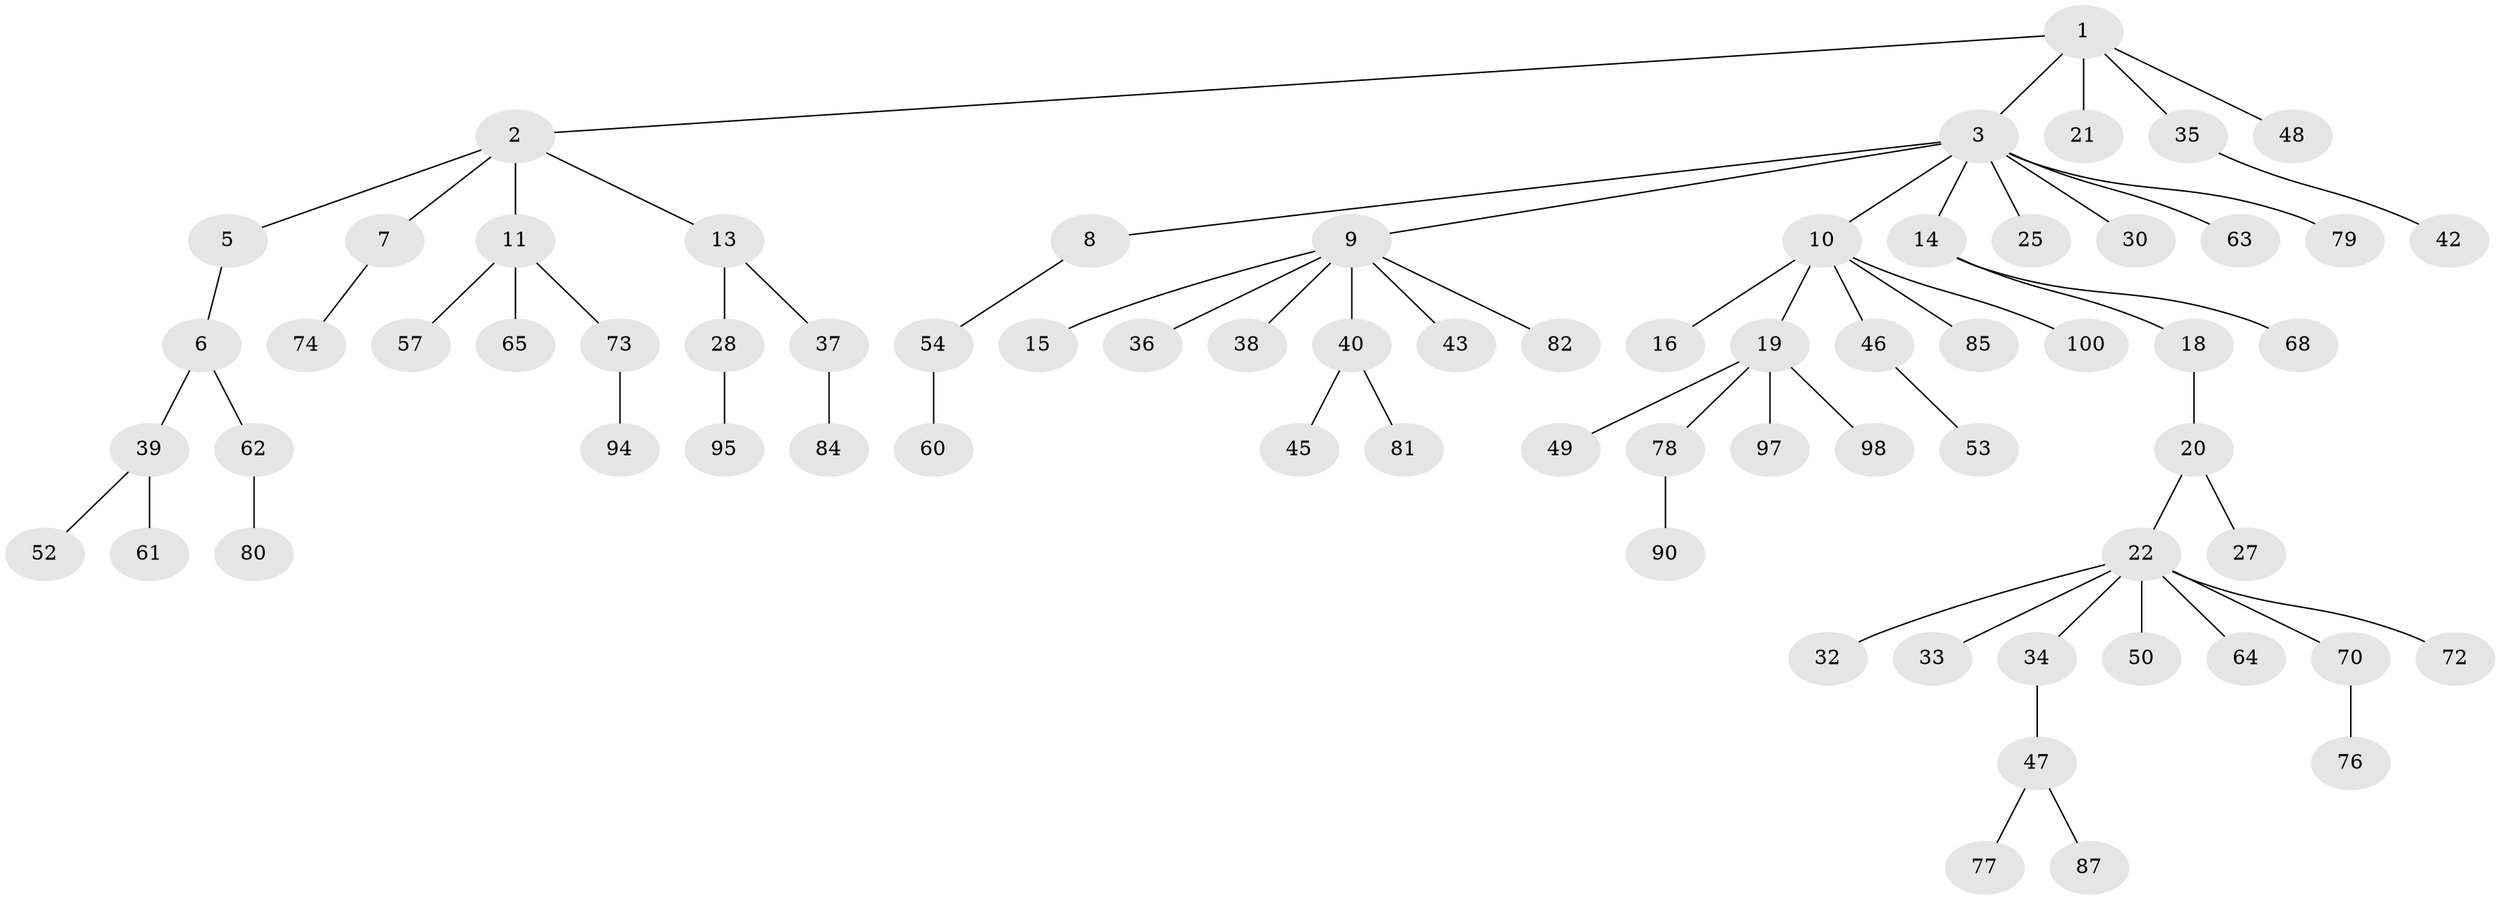 // original degree distribution, {5: 0.05, 6: 0.04, 2: 0.27, 3: 0.11, 1: 0.5, 4: 0.03}
// Generated by graph-tools (version 1.1) at 2025/11/02/21/25 10:11:10]
// undirected, 71 vertices, 70 edges
graph export_dot {
graph [start="1"]
  node [color=gray90,style=filled];
  1 [super="+44"];
  2 [super="+88"];
  3 [super="+4"];
  5;
  6;
  7 [super="+12"];
  8 [super="+41"];
  9 [super="+17"];
  10 [super="+51"];
  11 [super="+31"];
  13 [super="+26"];
  14 [super="+24"];
  15 [super="+67"];
  16;
  18 [super="+59"];
  19 [super="+29"];
  20;
  21;
  22 [super="+23"];
  25;
  27 [super="+56"];
  28;
  30;
  32;
  33;
  34;
  35 [super="+92"];
  36 [super="+83"];
  37;
  38 [super="+96"];
  39 [super="+55"];
  40 [super="+69"];
  42 [super="+86"];
  43;
  45;
  46;
  47 [super="+66"];
  48;
  49;
  50;
  52;
  53 [super="+75"];
  54;
  57 [super="+58"];
  60;
  61;
  62 [super="+93"];
  63;
  64;
  65;
  68;
  70 [super="+71"];
  72;
  73;
  74 [super="+89"];
  76;
  77;
  78;
  79;
  80 [super="+91"];
  81;
  82 [super="+99"];
  84;
  85;
  87;
  90;
  94;
  95;
  97;
  98;
  100;
  1 -- 2;
  1 -- 3;
  1 -- 21;
  1 -- 35;
  1 -- 48;
  2 -- 5;
  2 -- 7;
  2 -- 11;
  2 -- 13;
  3 -- 10;
  3 -- 30;
  3 -- 63;
  3 -- 25;
  3 -- 8;
  3 -- 9;
  3 -- 14;
  3 -- 79;
  5 -- 6;
  6 -- 39;
  6 -- 62;
  7 -- 74;
  8 -- 54;
  9 -- 15;
  9 -- 82;
  9 -- 36;
  9 -- 38;
  9 -- 40;
  9 -- 43;
  10 -- 16;
  10 -- 19;
  10 -- 46;
  10 -- 85;
  10 -- 100;
  11 -- 57;
  11 -- 65;
  11 -- 73;
  13 -- 37;
  13 -- 28;
  14 -- 18;
  14 -- 68;
  18 -- 20;
  19 -- 78;
  19 -- 98;
  19 -- 49;
  19 -- 97;
  20 -- 22;
  20 -- 27;
  22 -- 32;
  22 -- 34;
  22 -- 72;
  22 -- 64;
  22 -- 33;
  22 -- 50;
  22 -- 70;
  28 -- 95;
  34 -- 47;
  35 -- 42;
  37 -- 84;
  39 -- 52;
  39 -- 61;
  40 -- 45;
  40 -- 81;
  46 -- 53;
  47 -- 87;
  47 -- 77;
  54 -- 60;
  62 -- 80;
  70 -- 76;
  73 -- 94;
  78 -- 90;
}
